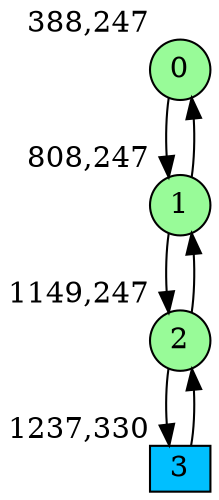 digraph G {
graph [bgcolor=white]
node [shape=circle, style = filled, fillcolor=white,fixedsize=true, width=0.4, height=0.3 ]
0[xlabel="388,247", pos = "0,1.29688!", fillcolor=palegreen ];
1[xlabel="808,247", pos = "6.5625,1.29688!", fillcolor=palegreen ];
2[xlabel="1149,247", pos = "11.8906,1.29688!", fillcolor=palegreen ];
3[xlabel="1237,330", pos = "13.2656,0!", fillcolor=deepskyblue, shape=box ];
0->1 ;
1->0 ;
1->2 ;
2->1 ;
2->3 ;
3->2 ;
}
